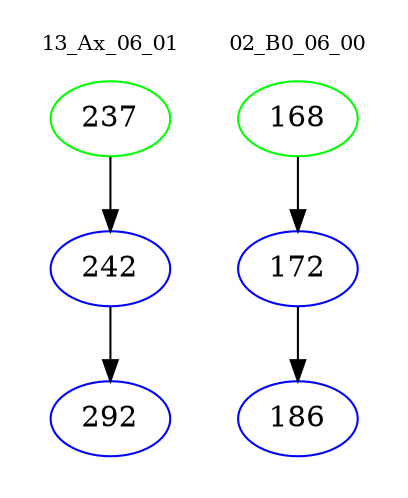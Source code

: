 digraph{
subgraph cluster_0 {
color = white
label = "13_Ax_06_01";
fontsize=10;
T0_237 [label="237", color="green"]
T0_237 -> T0_242 [color="black"]
T0_242 [label="242", color="blue"]
T0_242 -> T0_292 [color="black"]
T0_292 [label="292", color="blue"]
}
subgraph cluster_1 {
color = white
label = "02_B0_06_00";
fontsize=10;
T1_168 [label="168", color="green"]
T1_168 -> T1_172 [color="black"]
T1_172 [label="172", color="blue"]
T1_172 -> T1_186 [color="black"]
T1_186 [label="186", color="blue"]
}
}
